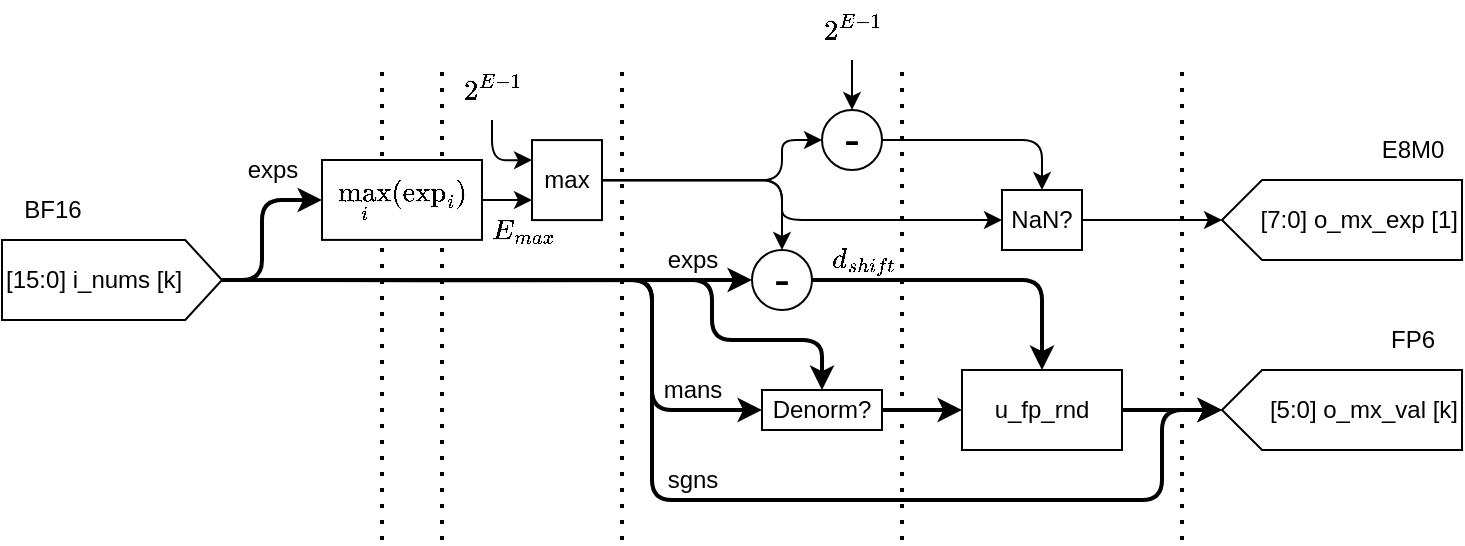 <mxfile>
    <diagram id="izr5ojlLVmo8zyCvxxbJ" name="Page-1">
        <mxGraphModel dx="1045" dy="609" grid="1" gridSize="10" guides="1" tooltips="1" connect="1" arrows="1" fold="1" page="1" pageScale="1" pageWidth="850" pageHeight="300" math="1" shadow="0">
            <root>
                <mxCell id="0"/>
                <mxCell id="1" parent="0"/>
                <mxCell id="550" value="" style="endArrow=none;dashed=1;html=1;dashPattern=1 3;strokeWidth=2;" edge="1" parent="1">
                    <mxGeometry width="50" height="50" relative="1" as="geometry">
                        <mxPoint x="250" y="285" as="sourcePoint"/>
                        <mxPoint x="250" y="45" as="targetPoint"/>
                    </mxGeometry>
                </mxCell>
                <mxCell id="551" value="" style="endArrow=none;dashed=1;html=1;dashPattern=1 3;strokeWidth=2;" edge="1" parent="1">
                    <mxGeometry width="50" height="50" relative="1" as="geometry">
                        <mxPoint x="280" y="285" as="sourcePoint"/>
                        <mxPoint x="280" y="45" as="targetPoint"/>
                    </mxGeometry>
                </mxCell>
                <mxCell id="552" value="sgns" style="text;html=1;align=center;verticalAlign=middle;resizable=0;points=[];autosize=1;strokeColor=none;fillColor=none;fontSize=12;" vertex="1" parent="1">
                    <mxGeometry x="380" y="240" width="50" height="30" as="geometry"/>
                </mxCell>
                <mxCell id="553" value="$$E_{max}$$" style="text;html=1;align=center;verticalAlign=middle;resizable=0;points=[];autosize=1;strokeColor=none;fillColor=none;fontSize=12;" vertex="1" parent="1">
                    <mxGeometry x="270" y="115.05" width="100" height="30" as="geometry"/>
                </mxCell>
                <mxCell id="554" value="mans" style="text;html=1;align=center;verticalAlign=middle;resizable=0;points=[];autosize=1;strokeColor=none;fillColor=none;fontSize=12;" vertex="1" parent="1">
                    <mxGeometry x="380" y="195" width="50" height="30" as="geometry"/>
                </mxCell>
                <mxCell id="555" value="BF16" style="text;html=1;align=center;verticalAlign=middle;resizable=0;points=[];autosize=1;strokeColor=none;fillColor=none;" vertex="1" parent="1">
                    <mxGeometry x="60" y="105.05" width="50" height="30" as="geometry"/>
                </mxCell>
                <mxCell id="556" style="edgeStyle=orthogonalEdgeStyle;html=1;entryX=0;entryY=0.5;entryDx=0;entryDy=0;fontSize=12;strokeWidth=2;" edge="1" parent="1" source="560" target="564">
                    <mxGeometry relative="1" as="geometry">
                        <Array as="points">
                            <mxPoint x="190" y="155"/>
                            <mxPoint x="190" y="115"/>
                        </Array>
                    </mxGeometry>
                </mxCell>
                <mxCell id="557" style="edgeStyle=orthogonalEdgeStyle;html=1;strokeWidth=2;entryX=0.5;entryY=1;entryDx=0;entryDy=0;" edge="1" parent="1" source="560" target="565">
                    <mxGeometry relative="1" as="geometry">
                        <Array as="points">
                            <mxPoint x="385" y="155"/>
                            <mxPoint x="385" y="265"/>
                            <mxPoint x="640" y="265"/>
                            <mxPoint x="640" y="220"/>
                        </Array>
                        <mxPoint x="680" y="245" as="targetPoint"/>
                    </mxGeometry>
                </mxCell>
                <mxCell id="558" style="edgeStyle=orthogonalEdgeStyle;html=1;entryX=0;entryY=0.5;entryDx=0;entryDy=0;strokeWidth=2;" edge="1" parent="1" source="560" target="583">
                    <mxGeometry relative="1" as="geometry">
                        <Array as="points">
                            <mxPoint x="385" y="155"/>
                            <mxPoint x="385" y="220"/>
                        </Array>
                    </mxGeometry>
                </mxCell>
                <mxCell id="559" style="edgeStyle=orthogonalEdgeStyle;html=1;entryX=0.5;entryY=0;entryDx=0;entryDy=0;strokeWidth=2;" edge="1" parent="1" source="560" target="583">
                    <mxGeometry relative="1" as="geometry">
                        <Array as="points">
                            <mxPoint x="415" y="155"/>
                            <mxPoint x="415" y="185"/>
                            <mxPoint x="470" y="185"/>
                        </Array>
                    </mxGeometry>
                </mxCell>
                <mxCell id="560" value="[15:0] i_nums [k]" style="shape=offPageConnector;whiteSpace=wrap;html=1;rotation=0;direction=north;labelPosition=center;verticalLabelPosition=middle;align=left;verticalAlign=middle;size=0.167;" vertex="1" parent="1">
                    <mxGeometry x="60" y="135" width="110" height="40" as="geometry"/>
                </mxCell>
                <mxCell id="561" style="edgeStyle=orthogonalEdgeStyle;html=1;entryX=0;entryY=0.5;entryDx=0;entryDy=0;fontSize=12;strokeWidth=2;" edge="1" parent="1" target="572">
                    <mxGeometry relative="1" as="geometry">
                        <mxPoint x="525" y="170.05" as="targetPoint"/>
                        <mxPoint x="210" y="155.05" as="sourcePoint"/>
                        <Array as="points">
                            <mxPoint x="280" y="155.05"/>
                            <mxPoint x="280" y="155.05"/>
                        </Array>
                    </mxGeometry>
                </mxCell>
                <mxCell id="562" value="exps" style="text;html=1;align=center;verticalAlign=middle;resizable=0;points=[];autosize=1;strokeColor=none;fillColor=none;fontSize=12;" vertex="1" parent="1">
                    <mxGeometry x="170" y="85.05" width="50" height="30" as="geometry"/>
                </mxCell>
                <mxCell id="563" style="edgeStyle=orthogonalEdgeStyle;html=1;entryX=0;entryY=0.75;entryDx=0;entryDy=0;" edge="1" parent="1" source="564" target="587">
                    <mxGeometry relative="1" as="geometry"/>
                </mxCell>
                <mxCell id="564" value="$$\max_{i} (\text{exp}_i)$$" style="rounded=0;whiteSpace=wrap;html=1;" vertex="1" parent="1">
                    <mxGeometry x="220" y="95" width="80" height="39.95" as="geometry"/>
                </mxCell>
                <mxCell id="565" value="&lt;span style=&quot;text-align: left;&quot;&gt;[5:0] o_mx_val [k]&lt;/span&gt;" style="shape=offPageConnector;whiteSpace=wrap;html=1;rotation=0;direction=south;labelPosition=center;verticalLabelPosition=middle;align=right;verticalAlign=middle;size=0.167;" vertex="1" parent="1">
                    <mxGeometry x="670" y="200" width="120" height="40" as="geometry"/>
                </mxCell>
                <mxCell id="566" value="&lt;span style=&quot;text-align: left;&quot;&gt;[7:0] o_mx_exp [1]&lt;/span&gt;" style="shape=offPageConnector;whiteSpace=wrap;html=1;rotation=0;direction=south;labelPosition=center;verticalLabelPosition=middle;align=right;verticalAlign=middle;size=0.167;" vertex="1" parent="1">
                    <mxGeometry x="670" y="105.0" width="120" height="40" as="geometry"/>
                </mxCell>
                <mxCell id="567" style="edgeStyle=orthogonalEdgeStyle;html=1;entryX=0.5;entryY=1;entryDx=0;entryDy=0;strokeWidth=2;" edge="1" parent="1" source="568" target="565">
                    <mxGeometry relative="1" as="geometry"/>
                </mxCell>
                <mxCell id="568" value="u_fp_rnd" style="rounded=0;whiteSpace=wrap;html=1;" vertex="1" parent="1">
                    <mxGeometry x="540" y="200" width="80" height="40" as="geometry"/>
                </mxCell>
                <mxCell id="569" value="E8M0" style="text;html=1;align=center;verticalAlign=middle;resizable=0;points=[];autosize=1;strokeColor=none;fillColor=none;fontSize=12;" vertex="1" parent="1">
                    <mxGeometry x="740" y="75.0" width="50" height="30" as="geometry"/>
                </mxCell>
                <mxCell id="570" value="FP6" style="text;html=1;align=center;verticalAlign=middle;resizable=0;points=[];autosize=1;strokeColor=none;fillColor=none;fontSize=12;" vertex="1" parent="1">
                    <mxGeometry x="740" y="170" width="50" height="30" as="geometry"/>
                </mxCell>
                <mxCell id="571" style="edgeStyle=orthogonalEdgeStyle;html=1;entryX=0.5;entryY=0;entryDx=0;entryDy=0;strokeWidth=2;" edge="1" parent="1" source="572" target="568">
                    <mxGeometry relative="1" as="geometry"/>
                </mxCell>
                <mxCell id="572" value="-" style="ellipse;whiteSpace=wrap;html=1;aspect=fixed;fontSize=24;" vertex="1" parent="1">
                    <mxGeometry x="435" y="140" width="30" height="30" as="geometry"/>
                </mxCell>
                <mxCell id="573" value="exps" style="text;html=1;align=center;verticalAlign=middle;resizable=0;points=[];autosize=1;strokeColor=none;fillColor=none;fontSize=12;" vertex="1" parent="1">
                    <mxGeometry x="380" y="129.97" width="50" height="30" as="geometry"/>
                </mxCell>
                <mxCell id="574" value="" style="endArrow=none;dashed=1;html=1;dashPattern=1 3;strokeWidth=2;" edge="1" parent="1">
                    <mxGeometry width="50" height="50" relative="1" as="geometry">
                        <mxPoint x="510" y="285" as="sourcePoint"/>
                        <mxPoint x="510" y="45" as="targetPoint"/>
                    </mxGeometry>
                </mxCell>
                <mxCell id="575" value="" style="endArrow=none;dashed=1;html=1;dashPattern=1 3;strokeWidth=2;" edge="1" parent="1">
                    <mxGeometry width="50" height="50" relative="1" as="geometry">
                        <mxPoint x="650" y="285" as="sourcePoint"/>
                        <mxPoint x="650" y="45" as="targetPoint"/>
                    </mxGeometry>
                </mxCell>
                <mxCell id="576" style="edgeStyle=orthogonalEdgeStyle;html=1;entryX=0.5;entryY=1;entryDx=0;entryDy=0;" edge="1" parent="1" source="577" target="566">
                    <mxGeometry relative="1" as="geometry"/>
                </mxCell>
                <mxCell id="577" value="NaN?" style="rounded=0;whiteSpace=wrap;html=1;strokeWidth=1;" vertex="1" parent="1">
                    <mxGeometry x="560" y="110.0" width="40" height="30" as="geometry"/>
                </mxCell>
                <mxCell id="578" style="edgeStyle=orthogonalEdgeStyle;html=1;entryX=0;entryY=0.25;entryDx=0;entryDy=0;" edge="1" parent="1" source="579" target="587">
                    <mxGeometry relative="1" as="geometry"/>
                </mxCell>
                <mxCell id="579" value="$$2^{E-1}$$" style="text;html=1;align=center;verticalAlign=middle;resizable=0;points=[];autosize=1;strokeColor=none;fillColor=none;" vertex="1" parent="1">
                    <mxGeometry x="260" y="45" width="90" height="30" as="geometry"/>
                </mxCell>
                <mxCell id="580" value="" style="endArrow=none;dashed=1;html=1;dashPattern=1 3;strokeWidth=2;" edge="1" parent="1">
                    <mxGeometry width="50" height="50" relative="1" as="geometry">
                        <mxPoint x="370" y="285" as="sourcePoint"/>
                        <mxPoint x="370" y="45" as="targetPoint"/>
                    </mxGeometry>
                </mxCell>
                <mxCell id="581" value="$$d_{shift}$$" style="text;html=1;align=center;verticalAlign=middle;resizable=0;points=[];autosize=1;strokeColor=none;fillColor=none;" vertex="1" parent="1">
                    <mxGeometry x="445" y="129.97" width="90" height="30" as="geometry"/>
                </mxCell>
                <mxCell id="582" style="edgeStyle=orthogonalEdgeStyle;html=1;entryX=0;entryY=0.5;entryDx=0;entryDy=0;strokeWidth=2;" edge="1" parent="1" source="583" target="568">
                    <mxGeometry relative="1" as="geometry"/>
                </mxCell>
                <mxCell id="583" value="Denorm?" style="whiteSpace=wrap;html=1;" vertex="1" parent="1">
                    <mxGeometry x="440" y="210" width="60" height="20" as="geometry"/>
                </mxCell>
                <mxCell id="584" style="edgeStyle=orthogonalEdgeStyle;html=1;entryX=0.5;entryY=0;entryDx=0;entryDy=0;" edge="1" parent="1" source="587" target="572">
                    <mxGeometry relative="1" as="geometry"/>
                </mxCell>
                <mxCell id="585" style="edgeStyle=orthogonalEdgeStyle;html=1;entryX=0;entryY=0.5;entryDx=0;entryDy=0;" edge="1" parent="1" source="587" target="577">
                    <mxGeometry relative="1" as="geometry">
                        <Array as="points">
                            <mxPoint x="450" y="105"/>
                            <mxPoint x="450" y="125"/>
                        </Array>
                    </mxGeometry>
                </mxCell>
                <mxCell id="586" style="edgeStyle=orthogonalEdgeStyle;html=1;entryX=0;entryY=0.5;entryDx=0;entryDy=0;" edge="1" parent="1" source="587" target="589">
                    <mxGeometry relative="1" as="geometry">
                        <Array as="points">
                            <mxPoint x="450" y="105"/>
                            <mxPoint x="450" y="85"/>
                        </Array>
                    </mxGeometry>
                </mxCell>
                <mxCell id="587" value="max" style="rounded=0;whiteSpace=wrap;html=1;" vertex="1" parent="1">
                    <mxGeometry x="325" y="85.05" width="35" height="40" as="geometry"/>
                </mxCell>
                <mxCell id="588" style="edgeStyle=orthogonalEdgeStyle;html=1;entryX=0.5;entryY=0;entryDx=0;entryDy=0;" edge="1" parent="1" source="589" target="577">
                    <mxGeometry relative="1" as="geometry"/>
                </mxCell>
                <mxCell id="589" value="-" style="ellipse;whiteSpace=wrap;html=1;aspect=fixed;fontSize=24;" vertex="1" parent="1">
                    <mxGeometry x="470" y="70" width="30" height="30" as="geometry"/>
                </mxCell>
                <mxCell id="590" style="edgeStyle=orthogonalEdgeStyle;html=1;entryX=0.5;entryY=0;entryDx=0;entryDy=0;" edge="1" parent="1" source="591" target="589">
                    <mxGeometry relative="1" as="geometry"/>
                </mxCell>
                <mxCell id="591" value="$$2^{E-1}$$" style="text;html=1;align=center;verticalAlign=middle;resizable=0;points=[];autosize=1;strokeColor=none;fillColor=none;" vertex="1" parent="1">
                    <mxGeometry x="440" y="15" width="90" height="30" as="geometry"/>
                </mxCell>
            </root>
        </mxGraphModel>
    </diagram>
</mxfile>